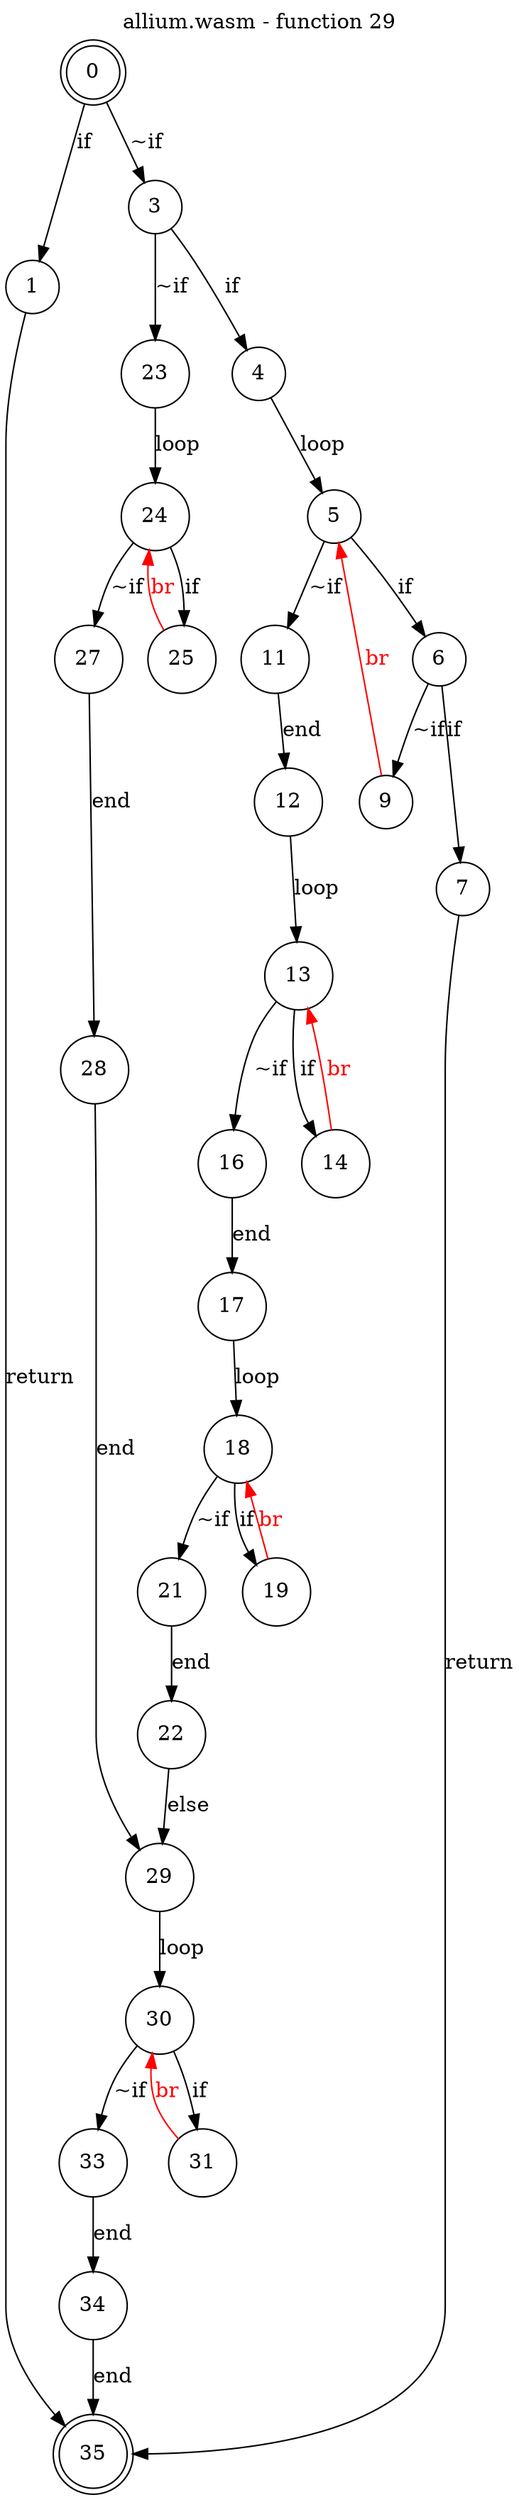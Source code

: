digraph finite_state_machine {
    label = "allium.wasm - function 29"
    labelloc =  t
    labelfontsize = 16
    labelfontcolor = black
    labelfontname = "Helvetica"
    node [shape = doublecircle]; 0 35;
    node [shape = circle];
    0 -> 1[label="if"];
    0 -> 3[label="~if"];
    1 -> 35[label="return"];
    3 -> 4[label="if"];
    3 -> 23[label="~if"];
    4 -> 5[label="loop"];
    5 -> 6[label="if"];
    5 -> 11[label="~if"];
    6 -> 7[label="if"];
    6 -> 9[label="~if"];
    7 -> 35[label="return"];
    9 -> 5[color="red" fontcolor="red" label="br"];
    11 -> 12[label="end"];
    12 -> 13[label="loop"];
    13 -> 14[label="if"];
    13 -> 16[label="~if"];
    14 -> 13[color="red" fontcolor="red" label="br"];
    16 -> 17[label="end"];
    17 -> 18[label="loop"];
    18 -> 19[label="if"];
    18 -> 21[label="~if"];
    19 -> 18[color="red" fontcolor="red" label="br"];
    21 -> 22[label="end"];
    22 -> 29[label="else"];
    23 -> 24[label="loop"];
    24 -> 25[label="if"];
    24 -> 27[label="~if"];
    25 -> 24[color="red" fontcolor="red" label="br"];
    27 -> 28[label="end"];
    28 -> 29[label="end"];
    29 -> 30[label="loop"];
    30 -> 31[label="if"];
    30 -> 33[label="~if"];
    31 -> 30[color="red" fontcolor="red" label="br"];
    33 -> 34[label="end"];
    34 -> 35[label="end"];
}
